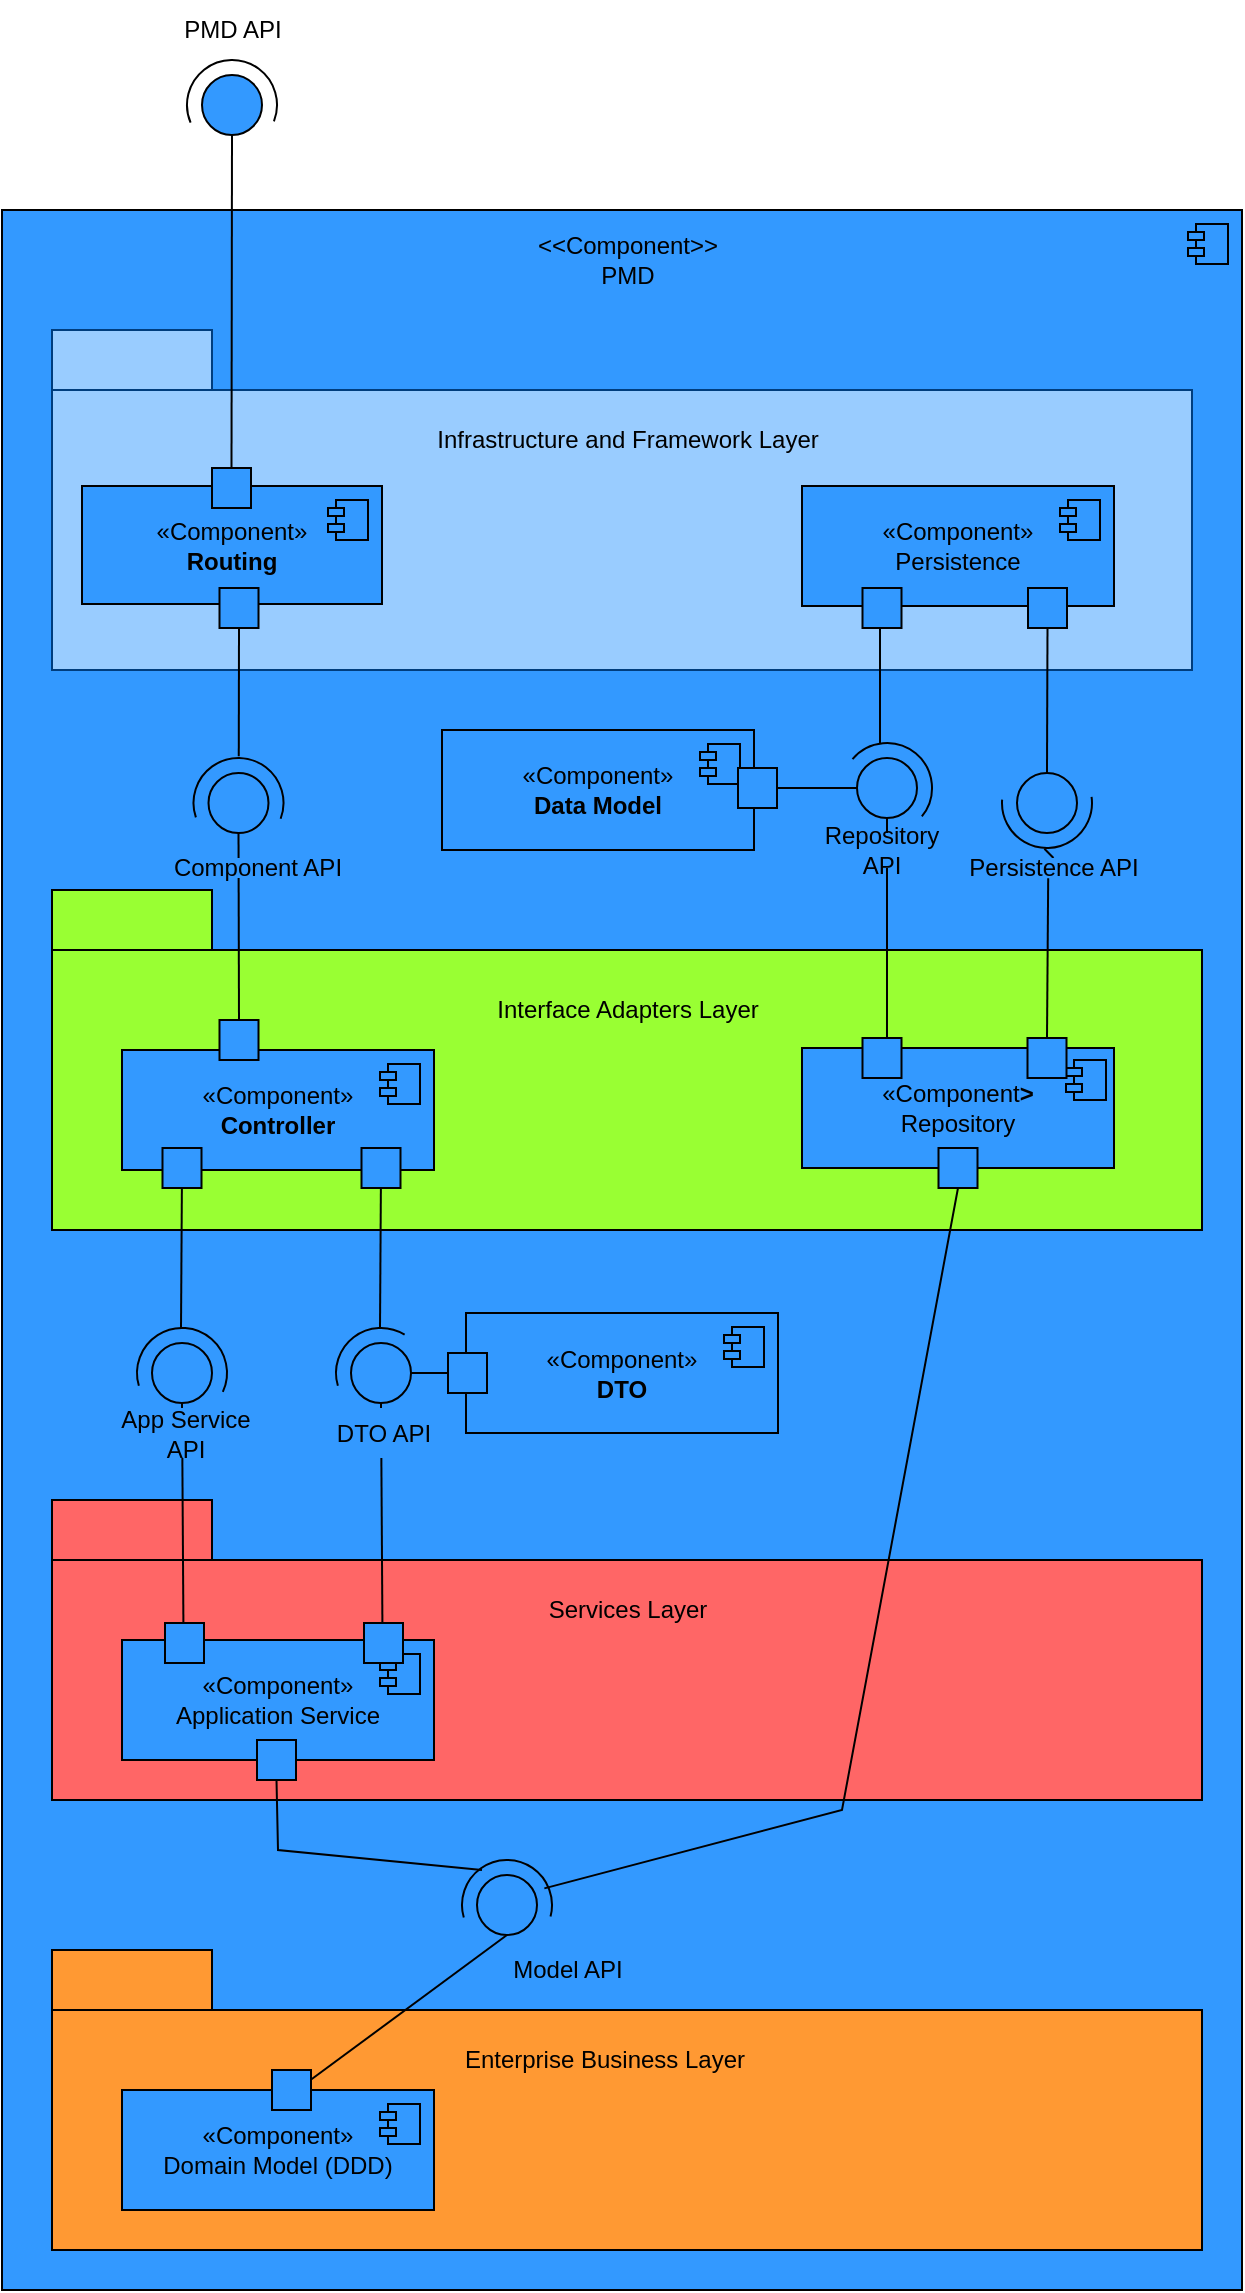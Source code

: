 <mxfile version="25.0.1">
  <diagram name="Página-1" id="tOkjpfFqx1KH2aKX1UtX">
    <mxGraphModel grid="1" page="1" gridSize="10" guides="1" tooltips="1" connect="1" arrows="1" fold="1" pageScale="1" pageWidth="827" pageHeight="1169" math="0" shadow="0">
      <root>
        <mxCell id="0" />
        <mxCell id="1" parent="0" />
        <mxCell id="WCus8f61vK8aBUBxSvcU-4" value="" style="html=1;dropTarget=0;whiteSpace=wrap;fillColor=#3399FF;" vertex="1" parent="1">
          <mxGeometry x="220" y="170" width="620" height="1040" as="geometry" />
        </mxCell>
        <mxCell id="WCus8f61vK8aBUBxSvcU-5" value="" style="shape=module;jettyWidth=8;jettyHeight=4;fillColor=#3399FF;" vertex="1" parent="WCus8f61vK8aBUBxSvcU-4">
          <mxGeometry x="1" width="20" height="20" relative="1" as="geometry">
            <mxPoint x="-27" y="7" as="offset" />
          </mxGeometry>
        </mxCell>
        <mxCell id="WCus8f61vK8aBUBxSvcU-6" value="&lt;div&gt;&amp;lt;&amp;lt;Component&amp;gt;&amp;gt;&lt;/div&gt;&lt;div&gt;PMD&lt;br&gt;&lt;/div&gt;" style="text;html=1;align=center;verticalAlign=middle;whiteSpace=wrap;rounded=0;" vertex="1" parent="1">
          <mxGeometry x="472.5" y="180" width="120" height="30" as="geometry" />
        </mxCell>
        <mxCell id="WCus8f61vK8aBUBxSvcU-7" value="" style="shape=folder;fontStyle=1;tabWidth=80;tabHeight=30;tabPosition=left;html=1;boundedLbl=1;whiteSpace=wrap;strokeColor=#003D7D;fillColor=#99CCFF;" vertex="1" parent="1">
          <mxGeometry x="245" y="230" width="570" height="170" as="geometry" />
        </mxCell>
        <mxCell id="WCus8f61vK8aBUBxSvcU-8" value="&lt;div&gt;Infrastructure and Framework Layer&lt;/div&gt;" style="text;html=1;align=center;verticalAlign=middle;whiteSpace=wrap;rounded=0;" vertex="1" parent="1">
          <mxGeometry x="417.5" y="270" width="230" height="30" as="geometry" />
        </mxCell>
        <mxCell id="WCus8f61vK8aBUBxSvcU-11" value="&lt;div&gt;«Component»&lt;/div&gt;&lt;div&gt;Persistence&lt;br&gt;&lt;/div&gt;" style="html=1;dropTarget=0;whiteSpace=wrap;fillColor=#3399FF;" vertex="1" parent="1">
          <mxGeometry x="620" y="308" width="156" height="60" as="geometry" />
        </mxCell>
        <mxCell id="WCus8f61vK8aBUBxSvcU-12" value="" style="shape=module;jettyWidth=8;jettyHeight=4;fillColor=#3399FF;" vertex="1" parent="WCus8f61vK8aBUBxSvcU-11">
          <mxGeometry x="1" width="20" height="20" relative="1" as="geometry">
            <mxPoint x="-27" y="7" as="offset" />
          </mxGeometry>
        </mxCell>
        <mxCell id="WCus8f61vK8aBUBxSvcU-13" value="«Component»&lt;br&gt;&lt;b&gt;Data Model&lt;/b&gt;" style="html=1;dropTarget=0;whiteSpace=wrap;fillColor=#3399FF;" vertex="1" parent="1">
          <mxGeometry x="440" y="430" width="156" height="60" as="geometry" />
        </mxCell>
        <mxCell id="WCus8f61vK8aBUBxSvcU-14" value="" style="shape=module;jettyWidth=8;jettyHeight=4;fillColor=#3399FF;" vertex="1" parent="WCus8f61vK8aBUBxSvcU-13">
          <mxGeometry x="1" width="20" height="20" relative="1" as="geometry">
            <mxPoint x="-27" y="7" as="offset" />
          </mxGeometry>
        </mxCell>
        <mxCell id="WCus8f61vK8aBUBxSvcU-15" value="" style="ellipse;whiteSpace=wrap;html=1;aspect=fixed;fillColor=#3399FF;" vertex="1" parent="1">
          <mxGeometry x="647.5" y="444" width="30" height="30" as="geometry" />
        </mxCell>
        <mxCell id="WCus8f61vK8aBUBxSvcU-16" value="" style="verticalLabelPosition=bottom;verticalAlign=top;html=1;shape=mxgraph.basic.arc;startAngle=0.861;endAngle=0.359;" vertex="1" parent="1">
          <mxGeometry x="640" y="436.5" width="45" height="45" as="geometry" />
        </mxCell>
        <mxCell id="WCus8f61vK8aBUBxSvcU-26" value="" style="ellipse;whiteSpace=wrap;html=1;aspect=fixed;fillColor=#3399FF;" vertex="1" parent="1">
          <mxGeometry x="323.25" y="451.5" width="30" height="30" as="geometry" />
        </mxCell>
        <mxCell id="WCus8f61vK8aBUBxSvcU-27" value="" style="verticalLabelPosition=bottom;verticalAlign=top;html=1;shape=mxgraph.basic.arc;startAngle=0.698;endAngle=0.307;" vertex="1" parent="1">
          <mxGeometry x="315.75" y="444" width="45" height="45" as="geometry" />
        </mxCell>
        <mxCell id="WCus8f61vK8aBUBxSvcU-28" value="" style="shape=folder;fontStyle=1;tabWidth=80;tabHeight=30;tabPosition=left;html=1;boundedLbl=1;whiteSpace=wrap;fillColor=#99FF33;" vertex="1" parent="1">
          <mxGeometry x="245" y="510" width="575" height="170" as="geometry" />
        </mxCell>
        <mxCell id="WCus8f61vK8aBUBxSvcU-29" value="&lt;div&gt;Interface Adapters Layer&lt;/div&gt;" style="text;html=1;align=center;verticalAlign=middle;whiteSpace=wrap;rounded=0;" vertex="1" parent="1">
          <mxGeometry x="457.5" y="555" width="150" height="30" as="geometry" />
        </mxCell>
        <mxCell id="WCus8f61vK8aBUBxSvcU-30" value="&lt;div&gt;«Component»&lt;b&gt;&lt;br&gt;&lt;/b&gt;&lt;/div&gt;&lt;div&gt;&lt;b&gt;Controller&lt;/b&gt;&lt;/div&gt;" style="html=1;dropTarget=0;whiteSpace=wrap;fillColor=#3399FF;" vertex="1" parent="1">
          <mxGeometry x="280" y="590" width="156" height="60" as="geometry" />
        </mxCell>
        <mxCell id="WCus8f61vK8aBUBxSvcU-31" value="" style="shape=module;jettyWidth=8;jettyHeight=4;fillColor=#3399FF;" vertex="1" parent="WCus8f61vK8aBUBxSvcU-30">
          <mxGeometry x="1" width="20" height="20" relative="1" as="geometry">
            <mxPoint x="-27" y="7" as="offset" />
          </mxGeometry>
        </mxCell>
        <mxCell id="WCus8f61vK8aBUBxSvcU-32" value="&lt;div&gt;«Component&lt;b&gt;&amp;gt;&lt;/b&gt;&lt;/div&gt;Repository" style="html=1;dropTarget=0;whiteSpace=wrap;fillColor=#3399FF;" vertex="1" parent="1">
          <mxGeometry x="620" y="589" width="156" height="60" as="geometry" />
        </mxCell>
        <mxCell id="WCus8f61vK8aBUBxSvcU-33" value="" style="shape=module;jettyWidth=8;jettyHeight=4;fillColor=#3399FF;" vertex="1" parent="WCus8f61vK8aBUBxSvcU-32">
          <mxGeometry x="1" width="20" height="20" relative="1" as="geometry">
            <mxPoint x="-24" y="6" as="offset" />
          </mxGeometry>
        </mxCell>
        <mxCell id="WCus8f61vK8aBUBxSvcU-34" value="" style="shape=folder;fontStyle=1;tabWidth=80;tabHeight=30;tabPosition=left;html=1;boundedLbl=1;whiteSpace=wrap;fillColor=#FF6666;" vertex="1" parent="1">
          <mxGeometry x="245" y="815" width="575" height="150" as="geometry" />
        </mxCell>
        <mxCell id="WCus8f61vK8aBUBxSvcU-36" value="&lt;div&gt;Services Layer&lt;/div&gt;" style="text;html=1;align=center;verticalAlign=middle;whiteSpace=wrap;rounded=0;" vertex="1" parent="1">
          <mxGeometry x="462.5" y="855" width="140" height="30" as="geometry" />
        </mxCell>
        <mxCell id="WCus8f61vK8aBUBxSvcU-37" value="&lt;div&gt;«Component»&lt;/div&gt;&lt;div&gt;Application Service&lt;br&gt;&lt;/div&gt;" style="html=1;dropTarget=0;whiteSpace=wrap;fillColor=#3399FF;" vertex="1" parent="1">
          <mxGeometry x="280" y="885" width="156" height="60" as="geometry" />
        </mxCell>
        <mxCell id="WCus8f61vK8aBUBxSvcU-38" value="" style="shape=module;jettyWidth=8;jettyHeight=4;fillColor=#3399FF;" vertex="1" parent="WCus8f61vK8aBUBxSvcU-37">
          <mxGeometry x="1" width="20" height="20" relative="1" as="geometry">
            <mxPoint x="-27" y="7" as="offset" />
          </mxGeometry>
        </mxCell>
        <mxCell id="WCus8f61vK8aBUBxSvcU-39" value="" style="shape=folder;fontStyle=1;tabWidth=80;tabHeight=30;tabPosition=left;html=1;boundedLbl=1;whiteSpace=wrap;fillColor=#FF9933;" vertex="1" parent="1">
          <mxGeometry x="245" y="1040" width="575" height="150" as="geometry" />
        </mxCell>
        <mxCell id="WCus8f61vK8aBUBxSvcU-40" value="&lt;div&gt;«Component»&lt;/div&gt;Domain Model (DDD)" style="html=1;dropTarget=0;whiteSpace=wrap;fillColor=#3399FF;" vertex="1" parent="1">
          <mxGeometry x="280" y="1110" width="156" height="60" as="geometry" />
        </mxCell>
        <mxCell id="WCus8f61vK8aBUBxSvcU-41" value="" style="shape=module;jettyWidth=8;jettyHeight=4;fillColor=#3399FF;" vertex="1" parent="WCus8f61vK8aBUBxSvcU-40">
          <mxGeometry x="1" width="20" height="20" relative="1" as="geometry">
            <mxPoint x="-27" y="7" as="offset" />
          </mxGeometry>
        </mxCell>
        <mxCell id="WCus8f61vK8aBUBxSvcU-42" value="Enterprise Business Layer" style="text;html=1;align=center;verticalAlign=middle;whiteSpace=wrap;rounded=0;" vertex="1" parent="1">
          <mxGeometry x="440" y="1080" width="162.5" height="30" as="geometry" />
        </mxCell>
        <mxCell id="WCus8f61vK8aBUBxSvcU-43" value="" style="ellipse;whiteSpace=wrap;html=1;aspect=fixed;fillColor=#3399FF;" vertex="1" parent="1">
          <mxGeometry x="457.5" y="1002.5" width="30" height="30" as="geometry" />
        </mxCell>
        <mxCell id="WCus8f61vK8aBUBxSvcU-44" value="" style="verticalLabelPosition=bottom;verticalAlign=top;html=1;shape=mxgraph.basic.arc;startAngle=0.705;endAngle=0.291;" vertex="1" parent="1">
          <mxGeometry x="450" y="995" width="45" height="45" as="geometry" />
        </mxCell>
        <mxCell id="WCus8f61vK8aBUBxSvcU-46" value="" style="endArrow=none;html=1;rounded=0;exitX=0.553;exitY=0.015;exitDx=0;exitDy=0;exitPerimeter=0;entryX=0.5;entryY=1;entryDx=0;entryDy=0;" edge="1" parent="1" source="WCus8f61vK8aBUBxSvcU-40" target="WCus8f61vK8aBUBxSvcU-43">
          <mxGeometry width="50" height="50" relative="1" as="geometry">
            <mxPoint x="370" y="1070" as="sourcePoint" />
            <mxPoint x="420" y="1020" as="targetPoint" />
          </mxGeometry>
        </mxCell>
        <mxCell id="WCus8f61vK8aBUBxSvcU-47" value="" style="endArrow=none;html=1;rounded=0;entryX=0.5;entryY=1;entryDx=0;entryDy=0;exitX=0.222;exitY=0.111;exitDx=0;exitDy=0;exitPerimeter=0;" edge="1" parent="1" source="WCus8f61vK8aBUBxSvcU-108" target="WCus8f61vK8aBUBxSvcU-37">
          <mxGeometry width="50" height="50" relative="1" as="geometry">
            <mxPoint x="540" y="1090" as="sourcePoint" />
            <mxPoint x="590" y="1040" as="targetPoint" />
            <Array as="points" />
          </mxGeometry>
        </mxCell>
        <mxCell id="WCus8f61vK8aBUBxSvcU-48" value="" style="endArrow=none;html=1;rounded=0;exitX=0.915;exitY=0.315;exitDx=0;exitDy=0;exitPerimeter=0;entryX=0.5;entryY=1;entryDx=0;entryDy=0;" edge="1" parent="1" source="WCus8f61vK8aBUBxSvcU-106" target="WCus8f61vK8aBUBxSvcU-32">
          <mxGeometry width="50" height="50" relative="1" as="geometry">
            <mxPoint x="590" y="909" as="sourcePoint" />
            <mxPoint x="640" y="859" as="targetPoint" />
            <Array as="points" />
          </mxGeometry>
        </mxCell>
        <mxCell id="WCus8f61vK8aBUBxSvcU-49" value="" style="endArrow=none;html=1;rounded=0;entryX=0.5;entryY=1;entryDx=0;entryDy=0;exitX=0.628;exitY=0;exitDx=0;exitDy=0;exitPerimeter=0;" edge="1" parent="1" source="WCus8f61vK8aBUBxSvcU-98" target="WCus8f61vK8aBUBxSvcU-15">
          <mxGeometry width="50" height="50" relative="1" as="geometry">
            <mxPoint x="590" y="759" as="sourcePoint" />
            <mxPoint x="640" y="709" as="targetPoint" />
          </mxGeometry>
        </mxCell>
        <mxCell id="WCus8f61vK8aBUBxSvcU-53" value="" style="endArrow=none;html=1;rounded=0;exitX=1;exitY=0.5;exitDx=0;exitDy=0;entryX=0;entryY=0.5;entryDx=0;entryDy=0;" edge="1" parent="1" source="WCus8f61vK8aBUBxSvcU-96" target="WCus8f61vK8aBUBxSvcU-15">
          <mxGeometry width="50" height="50" relative="1" as="geometry">
            <mxPoint x="540" y="760" as="sourcePoint" />
            <mxPoint x="590" y="710" as="targetPoint" />
          </mxGeometry>
        </mxCell>
        <mxCell id="WCus8f61vK8aBUBxSvcU-55" value="" style="endArrow=none;html=1;rounded=0;entryX=0.25;entryY=1;entryDx=0;entryDy=0;" edge="1" parent="1" target="WCus8f61vK8aBUBxSvcU-11">
          <mxGeometry width="50" height="50" relative="1" as="geometry">
            <mxPoint x="659" y="437" as="sourcePoint" />
            <mxPoint x="710" y="639" as="targetPoint" />
          </mxGeometry>
        </mxCell>
        <mxCell id="WCus8f61vK8aBUBxSvcU-57" value="" style="endArrow=none;html=1;rounded=0;entryX=0.5;entryY=1;entryDx=0;entryDy=0;exitX=0.5;exitY=0;exitDx=0;exitDy=0;" edge="1" parent="1" source="WCus8f61vK8aBUBxSvcU-97" target="WCus8f61vK8aBUBxSvcU-26">
          <mxGeometry width="50" height="50" relative="1" as="geometry">
            <mxPoint x="320" y="530" as="sourcePoint" />
            <mxPoint x="370" y="480" as="targetPoint" />
          </mxGeometry>
        </mxCell>
        <mxCell id="WCus8f61vK8aBUBxSvcU-58" value="" style="ellipse;whiteSpace=wrap;html=1;aspect=fixed;fillColor=#3399FF;" vertex="1" parent="1">
          <mxGeometry x="295" y="736.5" width="30" height="30" as="geometry" />
        </mxCell>
        <mxCell id="WCus8f61vK8aBUBxSvcU-59" value="" style="verticalLabelPosition=bottom;verticalAlign=top;html=1;shape=mxgraph.basic.arc;startAngle=0.704;endAngle=0.319;" vertex="1" parent="1">
          <mxGeometry x="287.5" y="729" width="45" height="45" as="geometry" />
        </mxCell>
        <mxCell id="WCus8f61vK8aBUBxSvcU-67" value="" style="endArrow=none;html=1;rounded=0;entryX=0.5;entryY=1;entryDx=0;entryDy=0;exitX=0.149;exitY=-0.008;exitDx=0;exitDy=0;exitPerimeter=0;" edge="1" parent="1" target="WCus8f61vK8aBUBxSvcU-58">
          <mxGeometry width="50" height="50" relative="1" as="geometry">
            <mxPoint x="310.744" y="883.52" as="sourcePoint" />
            <mxPoint x="310" y="781.5" as="targetPoint" />
          </mxGeometry>
        </mxCell>
        <mxCell id="WCus8f61vK8aBUBxSvcU-68" value="" style="endArrow=none;html=1;rounded=0;exitX=0.489;exitY=0.003;exitDx=0;exitDy=0;exitPerimeter=0;" edge="1" parent="1" source="WCus8f61vK8aBUBxSvcU-104">
          <mxGeometry width="50" height="50" relative="1" as="geometry">
            <mxPoint x="317.5" y="727" as="sourcePoint" />
            <mxPoint x="308.5" y="648" as="targetPoint" />
          </mxGeometry>
        </mxCell>
        <mxCell id="WCus8f61vK8aBUBxSvcU-76" value="&lt;div&gt;Model API&lt;/div&gt;" style="text;html=1;align=center;verticalAlign=middle;whiteSpace=wrap;rounded=0;fillColor=#3399FF;" vertex="1" parent="1">
          <mxGeometry x="472.5" y="1040" width="60" height="20" as="geometry" />
        </mxCell>
        <mxCell id="WCus8f61vK8aBUBxSvcU-79" value="App Service API" style="text;html=1;align=center;verticalAlign=middle;whiteSpace=wrap;rounded=0;fillColor=#3399FF;" vertex="1" parent="1">
          <mxGeometry x="267.5" y="769" width="87.5" height="25" as="geometry" />
        </mxCell>
        <mxCell id="WCus8f61vK8aBUBxSvcU-82" value="Repository API" style="text;html=1;align=center;verticalAlign=middle;whiteSpace=wrap;rounded=0;fillColor=#3399FF;" vertex="1" parent="1">
          <mxGeometry x="620" y="481.5" width="80" height="17.5" as="geometry" />
        </mxCell>
        <mxCell id="WCus8f61vK8aBUBxSvcU-85" value="Component API" style="text;html=1;align=center;verticalAlign=middle;whiteSpace=wrap;rounded=0;fillColor=#3399FF;" vertex="1" parent="1">
          <mxGeometry x="302" y="494" width="91.5" height="10" as="geometry" />
        </mxCell>
        <mxCell id="WCus8f61vK8aBUBxSvcU-94" value="" style="rounded=0;whiteSpace=wrap;html=1;fillColor=#3399FF;" vertex="1" parent="1">
          <mxGeometry x="650.25" y="359" width="19.5" height="20" as="geometry" />
        </mxCell>
        <mxCell id="WCus8f61vK8aBUBxSvcU-97" value="" style="rounded=0;whiteSpace=wrap;html=1;fillColor=#3399FF;" vertex="1" parent="1">
          <mxGeometry x="328.75" y="575" width="19.5" height="20" as="geometry" />
        </mxCell>
        <mxCell id="WCus8f61vK8aBUBxSvcU-99" value="" style="endArrow=none;html=1;rounded=0;entryX=0.5;entryY=1;entryDx=0;entryDy=0;exitX=0.25;exitY=0;exitDx=0;exitDy=0;" edge="1" parent="1" source="WCus8f61vK8aBUBxSvcU-32" target="WCus8f61vK8aBUBxSvcU-98">
          <mxGeometry width="50" height="50" relative="1" as="geometry">
            <mxPoint x="659" y="589" as="sourcePoint" />
            <mxPoint x="663" y="474" as="targetPoint" />
          </mxGeometry>
        </mxCell>
        <mxCell id="WCus8f61vK8aBUBxSvcU-98" value="" style="rounded=0;whiteSpace=wrap;html=1;fillColor=#3399FF;" vertex="1" parent="1">
          <mxGeometry x="650.25" y="584" width="19.5" height="20" as="geometry" />
        </mxCell>
        <mxCell id="WCus8f61vK8aBUBxSvcU-101" value="" style="rounded=0;whiteSpace=wrap;html=1;fillColor=#3399FF;" vertex="1" parent="1">
          <mxGeometry x="301.5" y="876.5" width="19.5" height="20" as="geometry" />
        </mxCell>
        <mxCell id="WCus8f61vK8aBUBxSvcU-103" value="" style="rounded=0;whiteSpace=wrap;html=1;fillColor=#3399FF;" vertex="1" parent="1">
          <mxGeometry x="355" y="1100" width="19.5" height="20" as="geometry" />
        </mxCell>
        <mxCell id="WCus8f61vK8aBUBxSvcU-105" value="" style="endArrow=none;html=1;rounded=0;exitX=0.489;exitY=0.003;exitDx=0;exitDy=0;exitPerimeter=0;" edge="1" parent="1" source="WCus8f61vK8aBUBxSvcU-59" target="WCus8f61vK8aBUBxSvcU-104">
          <mxGeometry width="50" height="50" relative="1" as="geometry">
            <mxPoint x="309.5" y="729" as="sourcePoint" />
            <mxPoint x="308.5" y="648" as="targetPoint" />
          </mxGeometry>
        </mxCell>
        <mxCell id="WCus8f61vK8aBUBxSvcU-104" value="" style="rounded=0;whiteSpace=wrap;html=1;fillColor=#3399FF;" vertex="1" parent="1">
          <mxGeometry x="300.25" y="639" width="19.5" height="20" as="geometry" />
        </mxCell>
        <mxCell id="WCus8f61vK8aBUBxSvcU-107" value="" style="endArrow=none;html=1;rounded=0;exitX=0.915;exitY=0.315;exitDx=0;exitDy=0;exitPerimeter=0;entryX=0.5;entryY=1;entryDx=0;entryDy=0;" edge="1" parent="1" source="WCus8f61vK8aBUBxSvcU-44" target="WCus8f61vK8aBUBxSvcU-106">
          <mxGeometry width="50" height="50" relative="1" as="geometry">
            <mxPoint x="491" y="1009" as="sourcePoint" />
            <mxPoint x="648" y="650" as="targetPoint" />
            <Array as="points">
              <mxPoint x="640" y="970" />
            </Array>
          </mxGeometry>
        </mxCell>
        <mxCell id="WCus8f61vK8aBUBxSvcU-106" value="" style="rounded=0;whiteSpace=wrap;html=1;fillColor=#3399FF;" vertex="1" parent="1">
          <mxGeometry x="688.25" y="639" width="19.5" height="20" as="geometry" />
        </mxCell>
        <mxCell id="WCus8f61vK8aBUBxSvcU-109" value="" style="endArrow=none;html=1;rounded=0;entryX=0.5;entryY=1;entryDx=0;entryDy=0;exitX=0.222;exitY=0.111;exitDx=0;exitDy=0;exitPerimeter=0;" edge="1" parent="1" source="WCus8f61vK8aBUBxSvcU-44" target="WCus8f61vK8aBUBxSvcU-108">
          <mxGeometry width="50" height="50" relative="1" as="geometry">
            <mxPoint x="460" y="1000" as="sourcePoint" />
            <mxPoint x="358" y="945" as="targetPoint" />
            <Array as="points">
              <mxPoint x="358" y="990" />
            </Array>
          </mxGeometry>
        </mxCell>
        <mxCell id="WCus8f61vK8aBUBxSvcU-108" value="" style="rounded=0;whiteSpace=wrap;html=1;fillColor=#3399FF;" vertex="1" parent="1">
          <mxGeometry x="347.5" y="935" width="19.5" height="20" as="geometry" />
        </mxCell>
        <mxCell id="WCus8f61vK8aBUBxSvcU-110" value="" style="endArrow=none;html=1;rounded=0;entryX=0.75;entryY=1;entryDx=0;entryDy=0;" edge="1" parent="1">
          <mxGeometry width="50" height="50" relative="1" as="geometry">
            <mxPoint x="354.5" y="650" as="sourcePoint" />
            <mxPoint x="350.25" y="650" as="targetPoint" />
          </mxGeometry>
        </mxCell>
        <mxCell id="AcSgq7QVAo9qdRIXxmkp-6" value="" style="endArrow=none;html=1;rounded=0;exitX=1;exitY=0.5;exitDx=0;exitDy=0;entryX=0;entryY=0.5;entryDx=0;entryDy=0;" edge="1" parent="1" source="WCus8f61vK8aBUBxSvcU-13" target="WCus8f61vK8aBUBxSvcU-96">
          <mxGeometry width="50" height="50" relative="1" as="geometry">
            <mxPoint x="546" y="460" as="sourcePoint" />
            <mxPoint x="648" y="459" as="targetPoint" />
          </mxGeometry>
        </mxCell>
        <mxCell id="WCus8f61vK8aBUBxSvcU-96" value="" style="rounded=0;whiteSpace=wrap;html=1;fillColor=#3399FF;" vertex="1" parent="1">
          <mxGeometry x="588" y="449" width="19.5" height="20" as="geometry" />
        </mxCell>
        <mxCell id="AcSgq7QVAo9qdRIXxmkp-7" value="&lt;div&gt;«Component»&lt;/div&gt;&lt;div&gt;&lt;b&gt;Routing&lt;/b&gt;&lt;/div&gt;" style="html=1;dropTarget=0;whiteSpace=wrap;fillColor=#3399FF;strokeColor=#000000;" vertex="1" parent="1">
          <mxGeometry x="260" y="308" width="150" height="59" as="geometry" />
        </mxCell>
        <mxCell id="AcSgq7QVAo9qdRIXxmkp-8" value="" style="shape=module;jettyWidth=8;jettyHeight=4;fillColor=#3399FF;" vertex="1" parent="AcSgq7QVAo9qdRIXxmkp-7">
          <mxGeometry x="1" width="20" height="20" relative="1" as="geometry">
            <mxPoint x="-27" y="7" as="offset" />
          </mxGeometry>
        </mxCell>
        <mxCell id="AcSgq7QVAo9qdRIXxmkp-9" value="" style="ellipse;whiteSpace=wrap;html=1;aspect=fixed;fillColor=#3399FF;" vertex="1" parent="1">
          <mxGeometry x="320" y="102.5" width="30" height="30" as="geometry" />
        </mxCell>
        <mxCell id="AcSgq7QVAo9qdRIXxmkp-10" value="" style="verticalLabelPosition=bottom;verticalAlign=top;html=1;shape=mxgraph.basic.arc;startAngle=0.686;endAngle=0.309;" vertex="1" parent="1">
          <mxGeometry x="312.5" y="95" width="45" height="45" as="geometry" />
        </mxCell>
        <mxCell id="AcSgq7QVAo9qdRIXxmkp-11" value="PMD API" style="text;html=1;align=center;verticalAlign=middle;whiteSpace=wrap;rounded=0;" vertex="1" parent="1">
          <mxGeometry x="298.5" y="65" width="72.5" height="30" as="geometry" />
        </mxCell>
        <mxCell id="AcSgq7QVAo9qdRIXxmkp-12" value="" style="rounded=0;whiteSpace=wrap;html=1;fillColor=#3399FF;" vertex="1" parent="1">
          <mxGeometry x="325" y="299" width="19.5" height="20" as="geometry" />
        </mxCell>
        <mxCell id="AcSgq7QVAo9qdRIXxmkp-13" value="" style="endArrow=none;html=1;rounded=0;entryX=0.5;entryY=1;entryDx=0;entryDy=0;exitX=0.5;exitY=0;exitDx=0;exitDy=0;" edge="1" parent="1" source="AcSgq7QVAo9qdRIXxmkp-12" target="AcSgq7QVAo9qdRIXxmkp-9">
          <mxGeometry width="50" height="50" relative="1" as="geometry">
            <mxPoint x="339.75" y="299" as="sourcePoint" />
            <mxPoint x="389.75" y="249" as="targetPoint" />
          </mxGeometry>
        </mxCell>
        <mxCell id="AcSgq7QVAo9qdRIXxmkp-16" value="" style="rounded=0;whiteSpace=wrap;html=1;fillColor=#3399FF;" vertex="1" parent="1">
          <mxGeometry x="328.75" y="359" width="19.5" height="20" as="geometry" />
        </mxCell>
        <mxCell id="AcSgq7QVAo9qdRIXxmkp-17" value="" style="endArrow=none;html=1;rounded=0;entryX=0.5;entryY=1;entryDx=0;entryDy=0;exitX=0.503;exitY=-0.02;exitDx=0;exitDy=0;exitPerimeter=0;" edge="1" parent="1" source="WCus8f61vK8aBUBxSvcU-27" target="AcSgq7QVAo9qdRIXxmkp-16">
          <mxGeometry width="50" height="50" relative="1" as="geometry">
            <mxPoint x="490" y="430" as="sourcePoint" />
            <mxPoint x="540" y="380" as="targetPoint" />
          </mxGeometry>
        </mxCell>
        <mxCell id="tebhWQNMB8p6XsEtZUca-1" value="" style="ellipse;whiteSpace=wrap;html=1;aspect=fixed;fillColor=#3399FF;" vertex="1" parent="1">
          <mxGeometry x="394.5" y="736.5" width="30" height="30" as="geometry" />
        </mxCell>
        <mxCell id="tebhWQNMB8p6XsEtZUca-2" value="" style="verticalLabelPosition=bottom;verticalAlign=top;html=1;shape=mxgraph.basic.arc;startAngle=0.704;endAngle=0.088;" vertex="1" parent="1">
          <mxGeometry x="387" y="729" width="45" height="45" as="geometry" />
        </mxCell>
        <mxCell id="tebhWQNMB8p6XsEtZUca-3" value="" style="endArrow=none;html=1;rounded=0;entryX=0.5;entryY=1;entryDx=0;entryDy=0;exitX=0.149;exitY=-0.008;exitDx=0;exitDy=0;exitPerimeter=0;" edge="1" parent="1" target="tebhWQNMB8p6XsEtZUca-1">
          <mxGeometry width="50" height="50" relative="1" as="geometry">
            <mxPoint x="410.244" y="883.52" as="sourcePoint" />
            <mxPoint x="409.5" y="781.5" as="targetPoint" />
          </mxGeometry>
        </mxCell>
        <mxCell id="tebhWQNMB8p6XsEtZUca-4" value="" style="endArrow=none;html=1;rounded=0;exitX=0.489;exitY=0.003;exitDx=0;exitDy=0;exitPerimeter=0;" edge="1" parent="1" source="tebhWQNMB8p6XsEtZUca-8">
          <mxGeometry width="50" height="50" relative="1" as="geometry">
            <mxPoint x="417" y="727" as="sourcePoint" />
            <mxPoint x="408" y="648" as="targetPoint" />
          </mxGeometry>
        </mxCell>
        <mxCell id="tebhWQNMB8p6XsEtZUca-5" value="DTO API" style="text;html=1;align=center;verticalAlign=middle;whiteSpace=wrap;rounded=0;fillColor=#3399FF;" vertex="1" parent="1">
          <mxGeometry x="367" y="769" width="87.5" height="25" as="geometry" />
        </mxCell>
        <mxCell id="tebhWQNMB8p6XsEtZUca-6" value="" style="rounded=0;whiteSpace=wrap;html=1;fillColor=#3399FF;" vertex="1" parent="1">
          <mxGeometry x="401" y="876.5" width="19.5" height="20" as="geometry" />
        </mxCell>
        <mxCell id="tebhWQNMB8p6XsEtZUca-7" value="" style="endArrow=none;html=1;rounded=0;exitX=0.489;exitY=0.003;exitDx=0;exitDy=0;exitPerimeter=0;" edge="1" parent="1" source="tebhWQNMB8p6XsEtZUca-2" target="tebhWQNMB8p6XsEtZUca-8">
          <mxGeometry width="50" height="50" relative="1" as="geometry">
            <mxPoint x="409" y="729" as="sourcePoint" />
            <mxPoint x="408" y="648" as="targetPoint" />
          </mxGeometry>
        </mxCell>
        <mxCell id="tebhWQNMB8p6XsEtZUca-8" value="" style="rounded=0;whiteSpace=wrap;html=1;fillColor=#3399FF;" vertex="1" parent="1">
          <mxGeometry x="399.75" y="639" width="19.5" height="20" as="geometry" />
        </mxCell>
        <mxCell id="tebhWQNMB8p6XsEtZUca-10" value="&lt;div&gt;«Component»&lt;b&gt;&lt;br&gt;&lt;/b&gt;&lt;/div&gt;&lt;div&gt;&lt;b&gt;DTO&lt;/b&gt;&lt;/div&gt;" style="html=1;dropTarget=0;whiteSpace=wrap;fillColor=#3399FF;" vertex="1" parent="1">
          <mxGeometry x="452" y="721.5" width="156" height="60" as="geometry" />
        </mxCell>
        <mxCell id="tebhWQNMB8p6XsEtZUca-11" value="" style="shape=module;jettyWidth=8;jettyHeight=4;fillColor=#3399FF;" vertex="1" parent="tebhWQNMB8p6XsEtZUca-10">
          <mxGeometry x="1" width="20" height="20" relative="1" as="geometry">
            <mxPoint x="-27" y="7" as="offset" />
          </mxGeometry>
        </mxCell>
        <mxCell id="tebhWQNMB8p6XsEtZUca-12" value="" style="endArrow=none;html=1;rounded=0;exitX=1;exitY=0.5;exitDx=0;exitDy=0;entryX=0;entryY=0.5;entryDx=0;entryDy=0;" edge="1" parent="1" source="tebhWQNMB8p6XsEtZUca-1" target="tebhWQNMB8p6XsEtZUca-10">
          <mxGeometry width="50" height="50" relative="1" as="geometry">
            <mxPoint x="650" y="850" as="sourcePoint" />
            <mxPoint x="700" y="800" as="targetPoint" />
          </mxGeometry>
        </mxCell>
        <mxCell id="tebhWQNMB8p6XsEtZUca-13" value="" style="rounded=0;whiteSpace=wrap;html=1;fillColor=#3399FF;" vertex="1" parent="1">
          <mxGeometry x="443" y="741.5" width="19.5" height="20" as="geometry" />
        </mxCell>
        <mxCell id="tebhWQNMB8p6XsEtZUca-15" value="" style="ellipse;whiteSpace=wrap;html=1;aspect=fixed;fillColor=#3399FF;" vertex="1" parent="1">
          <mxGeometry x="727.5" y="451.5" width="30" height="30" as="geometry" />
        </mxCell>
        <mxCell id="tebhWQNMB8p6XsEtZUca-16" value="" style="verticalLabelPosition=bottom;verticalAlign=top;html=1;shape=mxgraph.basic.arc;startAngle=0.228;endAngle=0.762;" vertex="1" parent="1">
          <mxGeometry x="720" y="444" width="45" height="45" as="geometry" />
        </mxCell>
        <mxCell id="tebhWQNMB8p6XsEtZUca-17" value="" style="endArrow=none;html=1;rounded=0;exitX=0.5;exitY=0;exitDx=0;exitDy=0;entryX=0.471;entryY=1.009;entryDx=0;entryDy=0;entryPerimeter=0;" edge="1" parent="1" source="tebhWQNMB8p6XsEtZUca-18" target="tebhWQNMB8p6XsEtZUca-16">
          <mxGeometry width="50" height="50" relative="1" as="geometry">
            <mxPoint x="724.25" y="530" as="sourcePoint" />
            <mxPoint x="774.25" y="480" as="targetPoint" />
          </mxGeometry>
        </mxCell>
        <mxCell id="tebhWQNMB8p6XsEtZUca-19" value="" style="rounded=0;whiteSpace=wrap;html=1;fillColor=#3399FF;" vertex="1" parent="1">
          <mxGeometry x="732.75" y="584" width="19.5" height="20" as="geometry" />
        </mxCell>
        <mxCell id="tebhWQNMB8p6XsEtZUca-20" value="" style="rounded=0;whiteSpace=wrap;html=1;fillColor=#3399FF;" vertex="1" parent="1">
          <mxGeometry x="733" y="359" width="19.5" height="20" as="geometry" />
        </mxCell>
        <mxCell id="tebhWQNMB8p6XsEtZUca-21" value="" style="endArrow=none;html=1;rounded=0;entryX=0.5;entryY=1;entryDx=0;entryDy=0;exitX=0.5;exitY=0;exitDx=0;exitDy=0;" edge="1" parent="1" source="tebhWQNMB8p6XsEtZUca-15" target="tebhWQNMB8p6XsEtZUca-20">
          <mxGeometry width="50" height="50" relative="1" as="geometry">
            <mxPoint x="894.25" y="430" as="sourcePoint" />
            <mxPoint x="944.25" y="380" as="targetPoint" />
          </mxGeometry>
        </mxCell>
        <mxCell id="tebhWQNMB8p6XsEtZUca-23" value="" style="endArrow=none;html=1;rounded=0;exitX=0.5;exitY=0;exitDx=0;exitDy=0;entryX=0.471;entryY=1.009;entryDx=0;entryDy=0;entryPerimeter=0;" edge="1" parent="1" source="tebhWQNMB8p6XsEtZUca-19" target="tebhWQNMB8p6XsEtZUca-18">
          <mxGeometry width="50" height="50" relative="1" as="geometry">
            <mxPoint x="743" y="584" as="sourcePoint" />
            <mxPoint x="741" y="489" as="targetPoint" />
          </mxGeometry>
        </mxCell>
        <mxCell id="tebhWQNMB8p6XsEtZUca-18" value="Persistence API" style="text;html=1;align=center;verticalAlign=middle;whiteSpace=wrap;rounded=0;fillColor=#3399FF;" vertex="1" parent="1">
          <mxGeometry x="700" y="494" width="91.5" height="10" as="geometry" />
        </mxCell>
      </root>
    </mxGraphModel>
  </diagram>
</mxfile>
